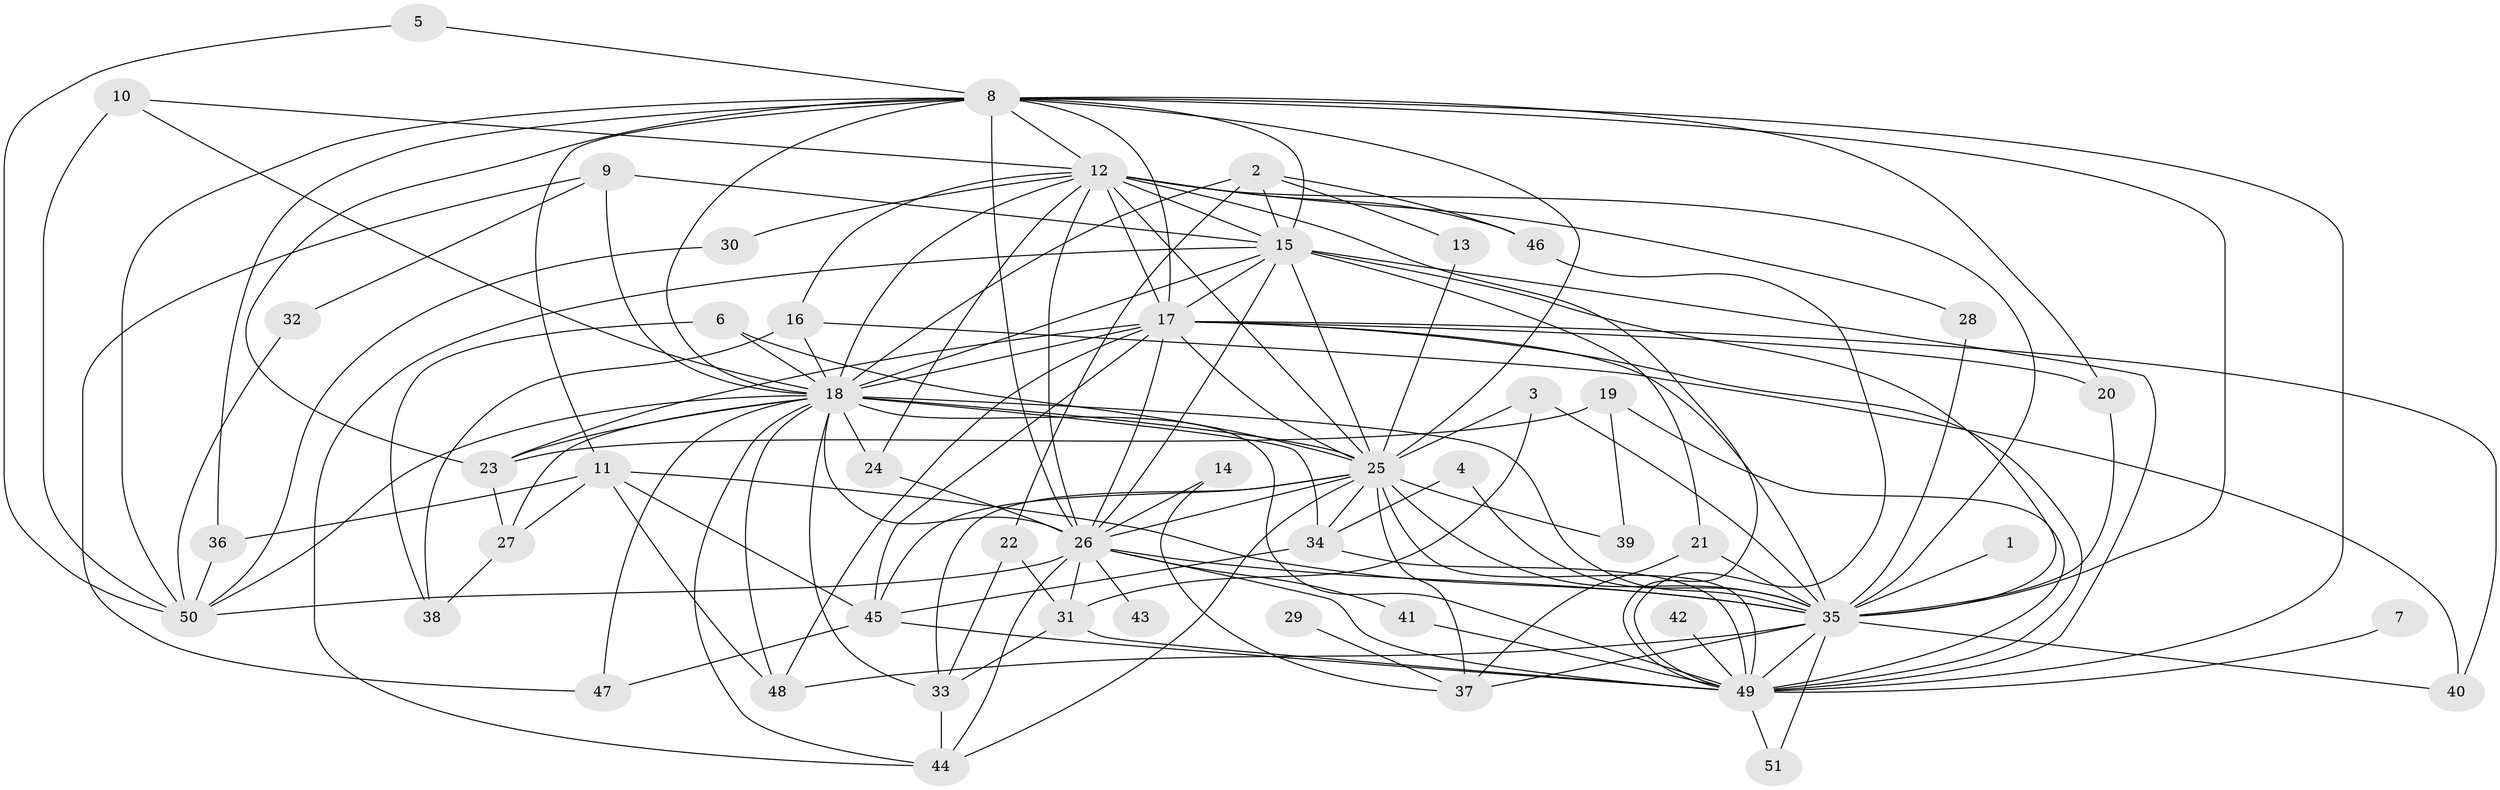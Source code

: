 // original degree distribution, {22: 0.00980392156862745, 20: 0.0196078431372549, 19: 0.00980392156862745, 26: 0.00980392156862745, 16: 0.00980392156862745, 15: 0.0196078431372549, 23: 0.00980392156862745, 28: 0.00980392156862745, 4: 0.058823529411764705, 2: 0.5098039215686274, 5: 0.058823529411764705, 3: 0.24509803921568626, 6: 0.00980392156862745, 8: 0.00980392156862745, 7: 0.00980392156862745}
// Generated by graph-tools (version 1.1) at 2025/01/03/09/25 03:01:31]
// undirected, 51 vertices, 139 edges
graph export_dot {
graph [start="1"]
  node [color=gray90,style=filled];
  1;
  2;
  3;
  4;
  5;
  6;
  7;
  8;
  9;
  10;
  11;
  12;
  13;
  14;
  15;
  16;
  17;
  18;
  19;
  20;
  21;
  22;
  23;
  24;
  25;
  26;
  27;
  28;
  29;
  30;
  31;
  32;
  33;
  34;
  35;
  36;
  37;
  38;
  39;
  40;
  41;
  42;
  43;
  44;
  45;
  46;
  47;
  48;
  49;
  50;
  51;
  1 -- 35 [weight=1.0];
  2 -- 13 [weight=1.0];
  2 -- 15 [weight=1.0];
  2 -- 18 [weight=1.0];
  2 -- 22 [weight=1.0];
  2 -- 46 [weight=1.0];
  3 -- 25 [weight=1.0];
  3 -- 31 [weight=1.0];
  3 -- 35 [weight=1.0];
  4 -- 34 [weight=1.0];
  4 -- 35 [weight=1.0];
  5 -- 8 [weight=1.0];
  5 -- 50 [weight=1.0];
  6 -- 18 [weight=1.0];
  6 -- 25 [weight=1.0];
  6 -- 38 [weight=1.0];
  7 -- 49 [weight=1.0];
  8 -- 11 [weight=1.0];
  8 -- 12 [weight=1.0];
  8 -- 15 [weight=2.0];
  8 -- 17 [weight=1.0];
  8 -- 18 [weight=2.0];
  8 -- 20 [weight=1.0];
  8 -- 23 [weight=1.0];
  8 -- 25 [weight=1.0];
  8 -- 26 [weight=1.0];
  8 -- 35 [weight=1.0];
  8 -- 36 [weight=1.0];
  8 -- 49 [weight=1.0];
  8 -- 50 [weight=1.0];
  9 -- 15 [weight=2.0];
  9 -- 18 [weight=1.0];
  9 -- 32 [weight=1.0];
  9 -- 47 [weight=1.0];
  10 -- 12 [weight=1.0];
  10 -- 18 [weight=2.0];
  10 -- 50 [weight=1.0];
  11 -- 27 [weight=1.0];
  11 -- 35 [weight=2.0];
  11 -- 36 [weight=1.0];
  11 -- 45 [weight=1.0];
  11 -- 48 [weight=1.0];
  12 -- 15 [weight=2.0];
  12 -- 16 [weight=1.0];
  12 -- 17 [weight=1.0];
  12 -- 18 [weight=2.0];
  12 -- 24 [weight=1.0];
  12 -- 25 [weight=2.0];
  12 -- 26 [weight=2.0];
  12 -- 28 [weight=1.0];
  12 -- 30 [weight=1.0];
  12 -- 35 [weight=1.0];
  12 -- 46 [weight=1.0];
  12 -- 49 [weight=1.0];
  13 -- 25 [weight=1.0];
  14 -- 26 [weight=1.0];
  14 -- 37 [weight=1.0];
  15 -- 17 [weight=1.0];
  15 -- 18 [weight=2.0];
  15 -- 21 [weight=1.0];
  15 -- 25 [weight=1.0];
  15 -- 26 [weight=1.0];
  15 -- 35 [weight=1.0];
  15 -- 44 [weight=1.0];
  15 -- 49 [weight=2.0];
  16 -- 18 [weight=1.0];
  16 -- 38 [weight=1.0];
  16 -- 40 [weight=1.0];
  17 -- 18 [weight=3.0];
  17 -- 20 [weight=1.0];
  17 -- 23 [weight=1.0];
  17 -- 25 [weight=1.0];
  17 -- 26 [weight=1.0];
  17 -- 35 [weight=1.0];
  17 -- 40 [weight=1.0];
  17 -- 45 [weight=1.0];
  17 -- 48 [weight=1.0];
  17 -- 49 [weight=1.0];
  18 -- 23 [weight=1.0];
  18 -- 24 [weight=1.0];
  18 -- 25 [weight=3.0];
  18 -- 26 [weight=3.0];
  18 -- 27 [weight=1.0];
  18 -- 33 [weight=1.0];
  18 -- 34 [weight=2.0];
  18 -- 35 [weight=2.0];
  18 -- 44 [weight=1.0];
  18 -- 47 [weight=1.0];
  18 -- 48 [weight=1.0];
  18 -- 49 [weight=3.0];
  18 -- 50 [weight=1.0];
  19 -- 23 [weight=1.0];
  19 -- 39 [weight=1.0];
  19 -- 49 [weight=1.0];
  20 -- 35 [weight=2.0];
  21 -- 35 [weight=1.0];
  21 -- 37 [weight=1.0];
  22 -- 31 [weight=1.0];
  22 -- 33 [weight=1.0];
  23 -- 27 [weight=1.0];
  24 -- 26 [weight=1.0];
  25 -- 26 [weight=2.0];
  25 -- 33 [weight=1.0];
  25 -- 34 [weight=1.0];
  25 -- 35 [weight=3.0];
  25 -- 37 [weight=1.0];
  25 -- 39 [weight=1.0];
  25 -- 44 [weight=1.0];
  25 -- 45 [weight=1.0];
  25 -- 49 [weight=3.0];
  26 -- 31 [weight=1.0];
  26 -- 35 [weight=1.0];
  26 -- 41 [weight=1.0];
  26 -- 43 [weight=1.0];
  26 -- 44 [weight=1.0];
  26 -- 49 [weight=1.0];
  26 -- 50 [weight=1.0];
  27 -- 38 [weight=1.0];
  28 -- 35 [weight=1.0];
  29 -- 37 [weight=1.0];
  30 -- 50 [weight=1.0];
  31 -- 33 [weight=1.0];
  31 -- 49 [weight=1.0];
  32 -- 50 [weight=1.0];
  33 -- 44 [weight=1.0];
  34 -- 45 [weight=1.0];
  34 -- 49 [weight=1.0];
  35 -- 37 [weight=1.0];
  35 -- 40 [weight=1.0];
  35 -- 48 [weight=1.0];
  35 -- 49 [weight=1.0];
  35 -- 51 [weight=1.0];
  36 -- 50 [weight=1.0];
  41 -- 49 [weight=1.0];
  42 -- 49 [weight=1.0];
  45 -- 47 [weight=1.0];
  45 -- 49 [weight=1.0];
  46 -- 49 [weight=1.0];
  49 -- 51 [weight=1.0];
}
